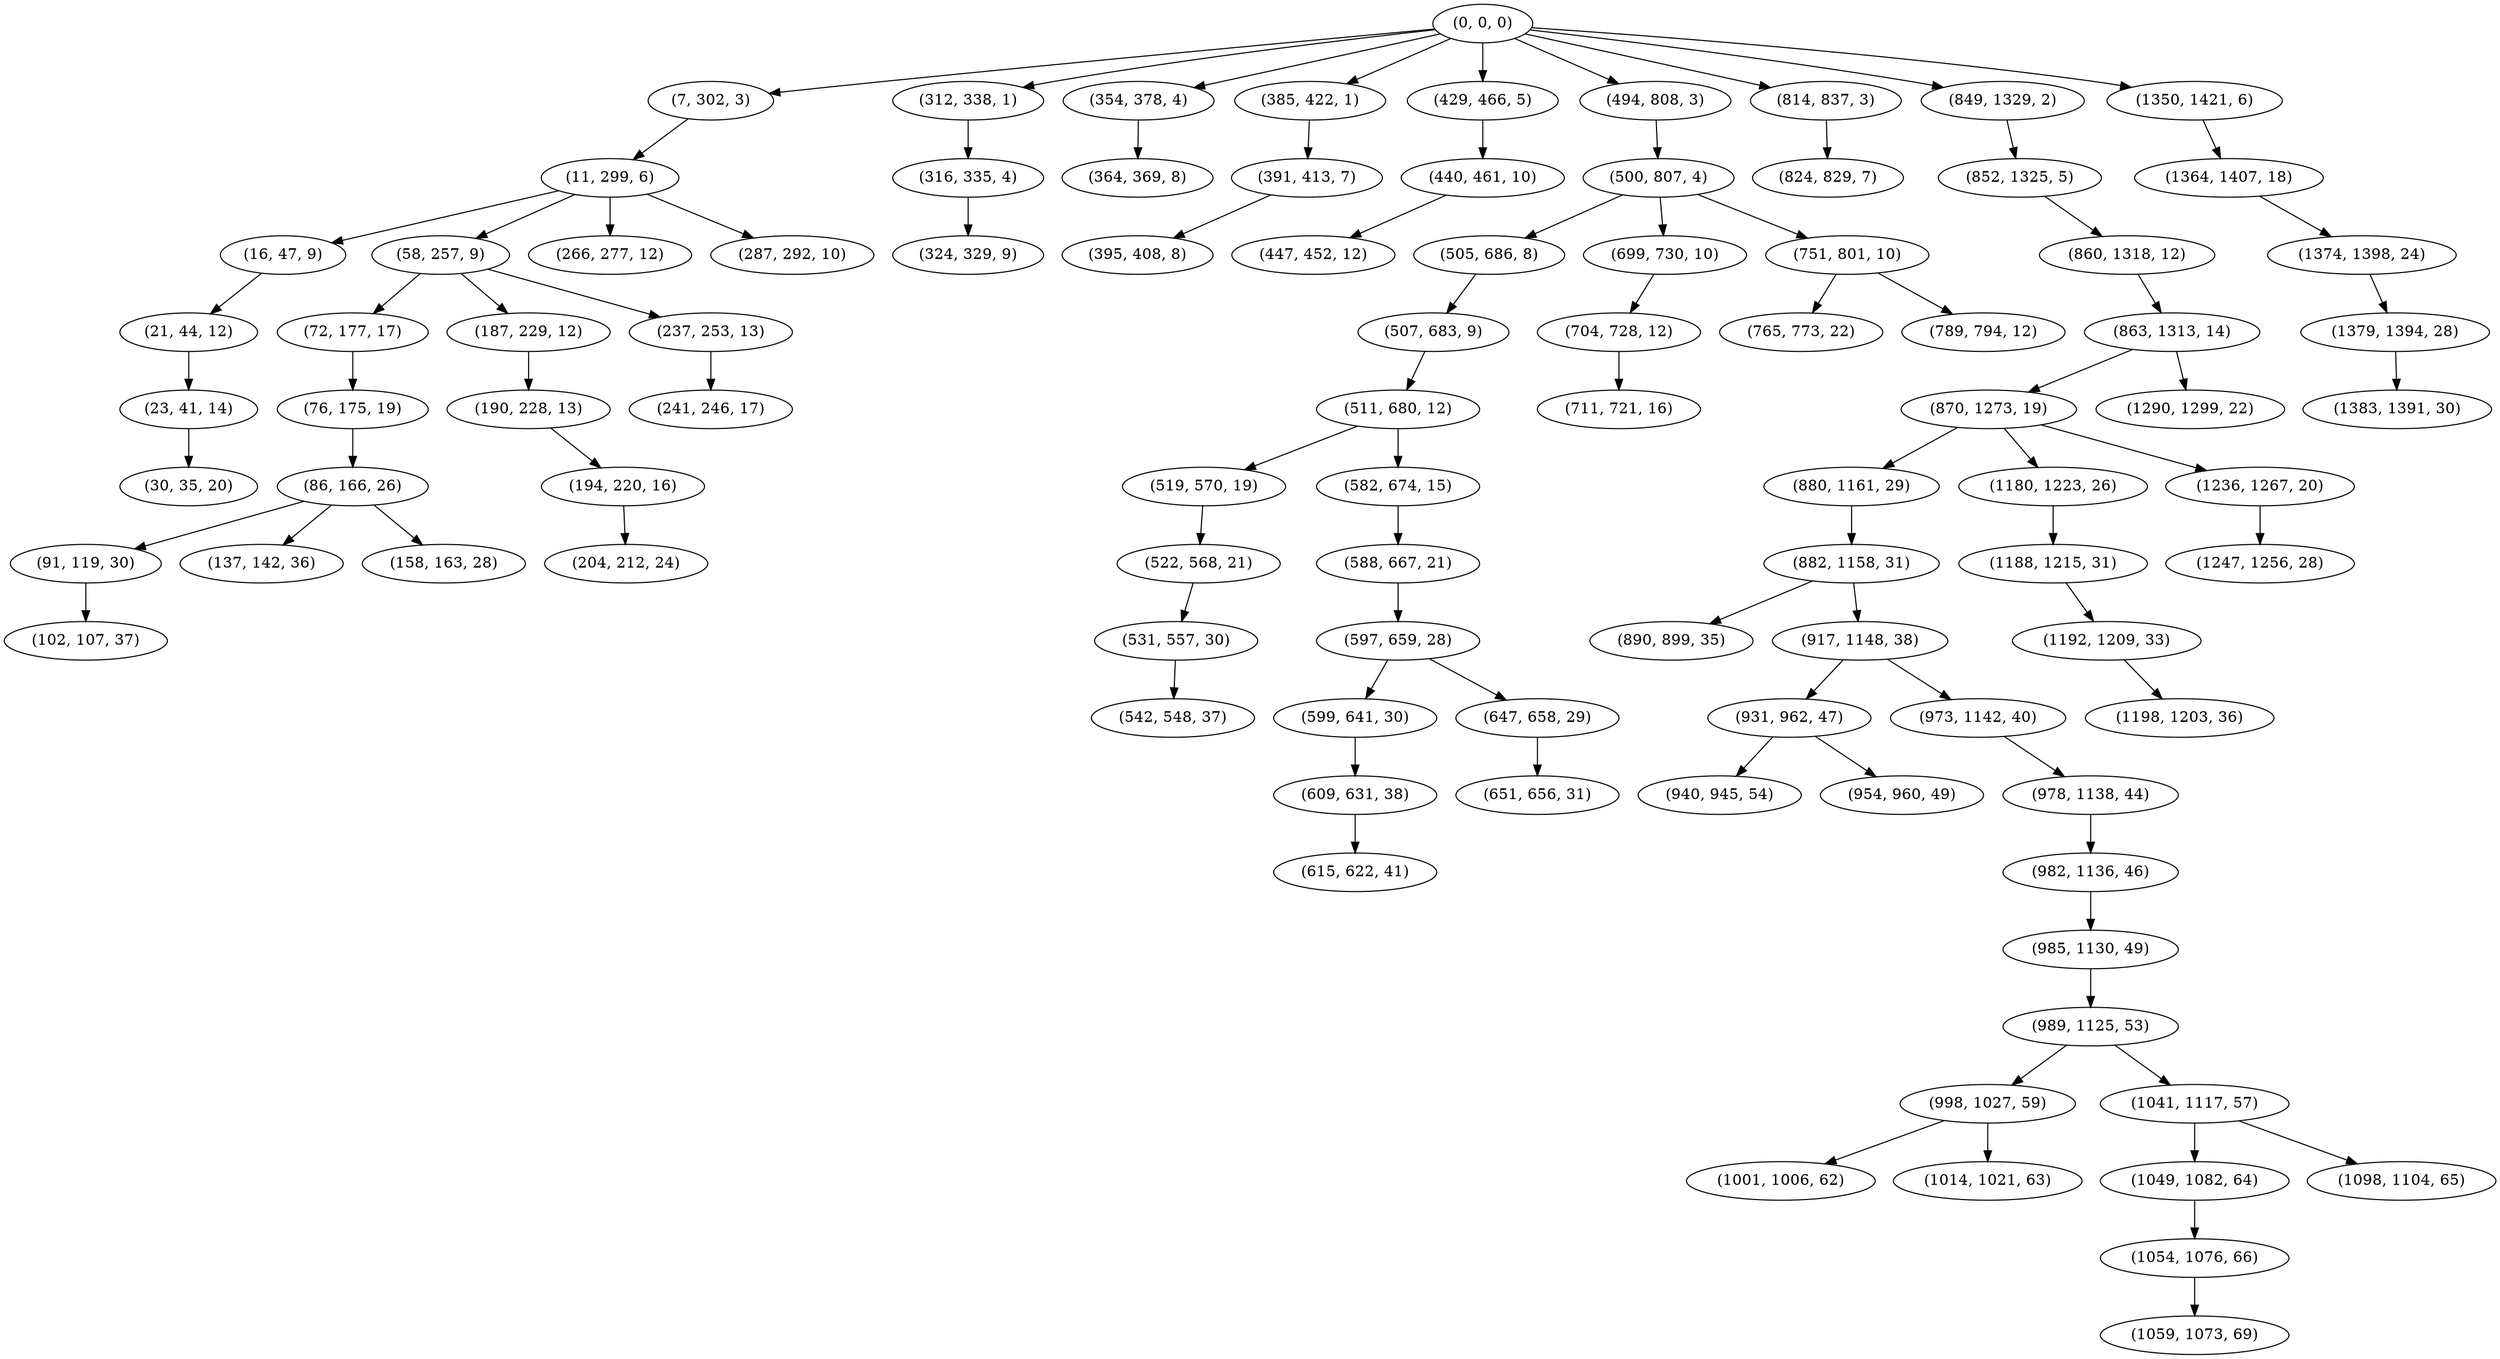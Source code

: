 digraph tree {
    "(0, 0, 0)";
    "(7, 302, 3)";
    "(11, 299, 6)";
    "(16, 47, 9)";
    "(21, 44, 12)";
    "(23, 41, 14)";
    "(30, 35, 20)";
    "(58, 257, 9)";
    "(72, 177, 17)";
    "(76, 175, 19)";
    "(86, 166, 26)";
    "(91, 119, 30)";
    "(102, 107, 37)";
    "(137, 142, 36)";
    "(158, 163, 28)";
    "(187, 229, 12)";
    "(190, 228, 13)";
    "(194, 220, 16)";
    "(204, 212, 24)";
    "(237, 253, 13)";
    "(241, 246, 17)";
    "(266, 277, 12)";
    "(287, 292, 10)";
    "(312, 338, 1)";
    "(316, 335, 4)";
    "(324, 329, 9)";
    "(354, 378, 4)";
    "(364, 369, 8)";
    "(385, 422, 1)";
    "(391, 413, 7)";
    "(395, 408, 8)";
    "(429, 466, 5)";
    "(440, 461, 10)";
    "(447, 452, 12)";
    "(494, 808, 3)";
    "(500, 807, 4)";
    "(505, 686, 8)";
    "(507, 683, 9)";
    "(511, 680, 12)";
    "(519, 570, 19)";
    "(522, 568, 21)";
    "(531, 557, 30)";
    "(542, 548, 37)";
    "(582, 674, 15)";
    "(588, 667, 21)";
    "(597, 659, 28)";
    "(599, 641, 30)";
    "(609, 631, 38)";
    "(615, 622, 41)";
    "(647, 658, 29)";
    "(651, 656, 31)";
    "(699, 730, 10)";
    "(704, 728, 12)";
    "(711, 721, 16)";
    "(751, 801, 10)";
    "(765, 773, 22)";
    "(789, 794, 12)";
    "(814, 837, 3)";
    "(824, 829, 7)";
    "(849, 1329, 2)";
    "(852, 1325, 5)";
    "(860, 1318, 12)";
    "(863, 1313, 14)";
    "(870, 1273, 19)";
    "(880, 1161, 29)";
    "(882, 1158, 31)";
    "(890, 899, 35)";
    "(917, 1148, 38)";
    "(931, 962, 47)";
    "(940, 945, 54)";
    "(954, 960, 49)";
    "(973, 1142, 40)";
    "(978, 1138, 44)";
    "(982, 1136, 46)";
    "(985, 1130, 49)";
    "(989, 1125, 53)";
    "(998, 1027, 59)";
    "(1001, 1006, 62)";
    "(1014, 1021, 63)";
    "(1041, 1117, 57)";
    "(1049, 1082, 64)";
    "(1054, 1076, 66)";
    "(1059, 1073, 69)";
    "(1098, 1104, 65)";
    "(1180, 1223, 26)";
    "(1188, 1215, 31)";
    "(1192, 1209, 33)";
    "(1198, 1203, 36)";
    "(1236, 1267, 20)";
    "(1247, 1256, 28)";
    "(1290, 1299, 22)";
    "(1350, 1421, 6)";
    "(1364, 1407, 18)";
    "(1374, 1398, 24)";
    "(1379, 1394, 28)";
    "(1383, 1391, 30)";
    "(0, 0, 0)" -> "(7, 302, 3)";
    "(0, 0, 0)" -> "(312, 338, 1)";
    "(0, 0, 0)" -> "(354, 378, 4)";
    "(0, 0, 0)" -> "(385, 422, 1)";
    "(0, 0, 0)" -> "(429, 466, 5)";
    "(0, 0, 0)" -> "(494, 808, 3)";
    "(0, 0, 0)" -> "(814, 837, 3)";
    "(0, 0, 0)" -> "(849, 1329, 2)";
    "(0, 0, 0)" -> "(1350, 1421, 6)";
    "(7, 302, 3)" -> "(11, 299, 6)";
    "(11, 299, 6)" -> "(16, 47, 9)";
    "(11, 299, 6)" -> "(58, 257, 9)";
    "(11, 299, 6)" -> "(266, 277, 12)";
    "(11, 299, 6)" -> "(287, 292, 10)";
    "(16, 47, 9)" -> "(21, 44, 12)";
    "(21, 44, 12)" -> "(23, 41, 14)";
    "(23, 41, 14)" -> "(30, 35, 20)";
    "(58, 257, 9)" -> "(72, 177, 17)";
    "(58, 257, 9)" -> "(187, 229, 12)";
    "(58, 257, 9)" -> "(237, 253, 13)";
    "(72, 177, 17)" -> "(76, 175, 19)";
    "(76, 175, 19)" -> "(86, 166, 26)";
    "(86, 166, 26)" -> "(91, 119, 30)";
    "(86, 166, 26)" -> "(137, 142, 36)";
    "(86, 166, 26)" -> "(158, 163, 28)";
    "(91, 119, 30)" -> "(102, 107, 37)";
    "(187, 229, 12)" -> "(190, 228, 13)";
    "(190, 228, 13)" -> "(194, 220, 16)";
    "(194, 220, 16)" -> "(204, 212, 24)";
    "(237, 253, 13)" -> "(241, 246, 17)";
    "(312, 338, 1)" -> "(316, 335, 4)";
    "(316, 335, 4)" -> "(324, 329, 9)";
    "(354, 378, 4)" -> "(364, 369, 8)";
    "(385, 422, 1)" -> "(391, 413, 7)";
    "(391, 413, 7)" -> "(395, 408, 8)";
    "(429, 466, 5)" -> "(440, 461, 10)";
    "(440, 461, 10)" -> "(447, 452, 12)";
    "(494, 808, 3)" -> "(500, 807, 4)";
    "(500, 807, 4)" -> "(505, 686, 8)";
    "(500, 807, 4)" -> "(699, 730, 10)";
    "(500, 807, 4)" -> "(751, 801, 10)";
    "(505, 686, 8)" -> "(507, 683, 9)";
    "(507, 683, 9)" -> "(511, 680, 12)";
    "(511, 680, 12)" -> "(519, 570, 19)";
    "(511, 680, 12)" -> "(582, 674, 15)";
    "(519, 570, 19)" -> "(522, 568, 21)";
    "(522, 568, 21)" -> "(531, 557, 30)";
    "(531, 557, 30)" -> "(542, 548, 37)";
    "(582, 674, 15)" -> "(588, 667, 21)";
    "(588, 667, 21)" -> "(597, 659, 28)";
    "(597, 659, 28)" -> "(599, 641, 30)";
    "(597, 659, 28)" -> "(647, 658, 29)";
    "(599, 641, 30)" -> "(609, 631, 38)";
    "(609, 631, 38)" -> "(615, 622, 41)";
    "(647, 658, 29)" -> "(651, 656, 31)";
    "(699, 730, 10)" -> "(704, 728, 12)";
    "(704, 728, 12)" -> "(711, 721, 16)";
    "(751, 801, 10)" -> "(765, 773, 22)";
    "(751, 801, 10)" -> "(789, 794, 12)";
    "(814, 837, 3)" -> "(824, 829, 7)";
    "(849, 1329, 2)" -> "(852, 1325, 5)";
    "(852, 1325, 5)" -> "(860, 1318, 12)";
    "(860, 1318, 12)" -> "(863, 1313, 14)";
    "(863, 1313, 14)" -> "(870, 1273, 19)";
    "(863, 1313, 14)" -> "(1290, 1299, 22)";
    "(870, 1273, 19)" -> "(880, 1161, 29)";
    "(870, 1273, 19)" -> "(1180, 1223, 26)";
    "(870, 1273, 19)" -> "(1236, 1267, 20)";
    "(880, 1161, 29)" -> "(882, 1158, 31)";
    "(882, 1158, 31)" -> "(890, 899, 35)";
    "(882, 1158, 31)" -> "(917, 1148, 38)";
    "(917, 1148, 38)" -> "(931, 962, 47)";
    "(917, 1148, 38)" -> "(973, 1142, 40)";
    "(931, 962, 47)" -> "(940, 945, 54)";
    "(931, 962, 47)" -> "(954, 960, 49)";
    "(973, 1142, 40)" -> "(978, 1138, 44)";
    "(978, 1138, 44)" -> "(982, 1136, 46)";
    "(982, 1136, 46)" -> "(985, 1130, 49)";
    "(985, 1130, 49)" -> "(989, 1125, 53)";
    "(989, 1125, 53)" -> "(998, 1027, 59)";
    "(989, 1125, 53)" -> "(1041, 1117, 57)";
    "(998, 1027, 59)" -> "(1001, 1006, 62)";
    "(998, 1027, 59)" -> "(1014, 1021, 63)";
    "(1041, 1117, 57)" -> "(1049, 1082, 64)";
    "(1041, 1117, 57)" -> "(1098, 1104, 65)";
    "(1049, 1082, 64)" -> "(1054, 1076, 66)";
    "(1054, 1076, 66)" -> "(1059, 1073, 69)";
    "(1180, 1223, 26)" -> "(1188, 1215, 31)";
    "(1188, 1215, 31)" -> "(1192, 1209, 33)";
    "(1192, 1209, 33)" -> "(1198, 1203, 36)";
    "(1236, 1267, 20)" -> "(1247, 1256, 28)";
    "(1350, 1421, 6)" -> "(1364, 1407, 18)";
    "(1364, 1407, 18)" -> "(1374, 1398, 24)";
    "(1374, 1398, 24)" -> "(1379, 1394, 28)";
    "(1379, 1394, 28)" -> "(1383, 1391, 30)";
}
